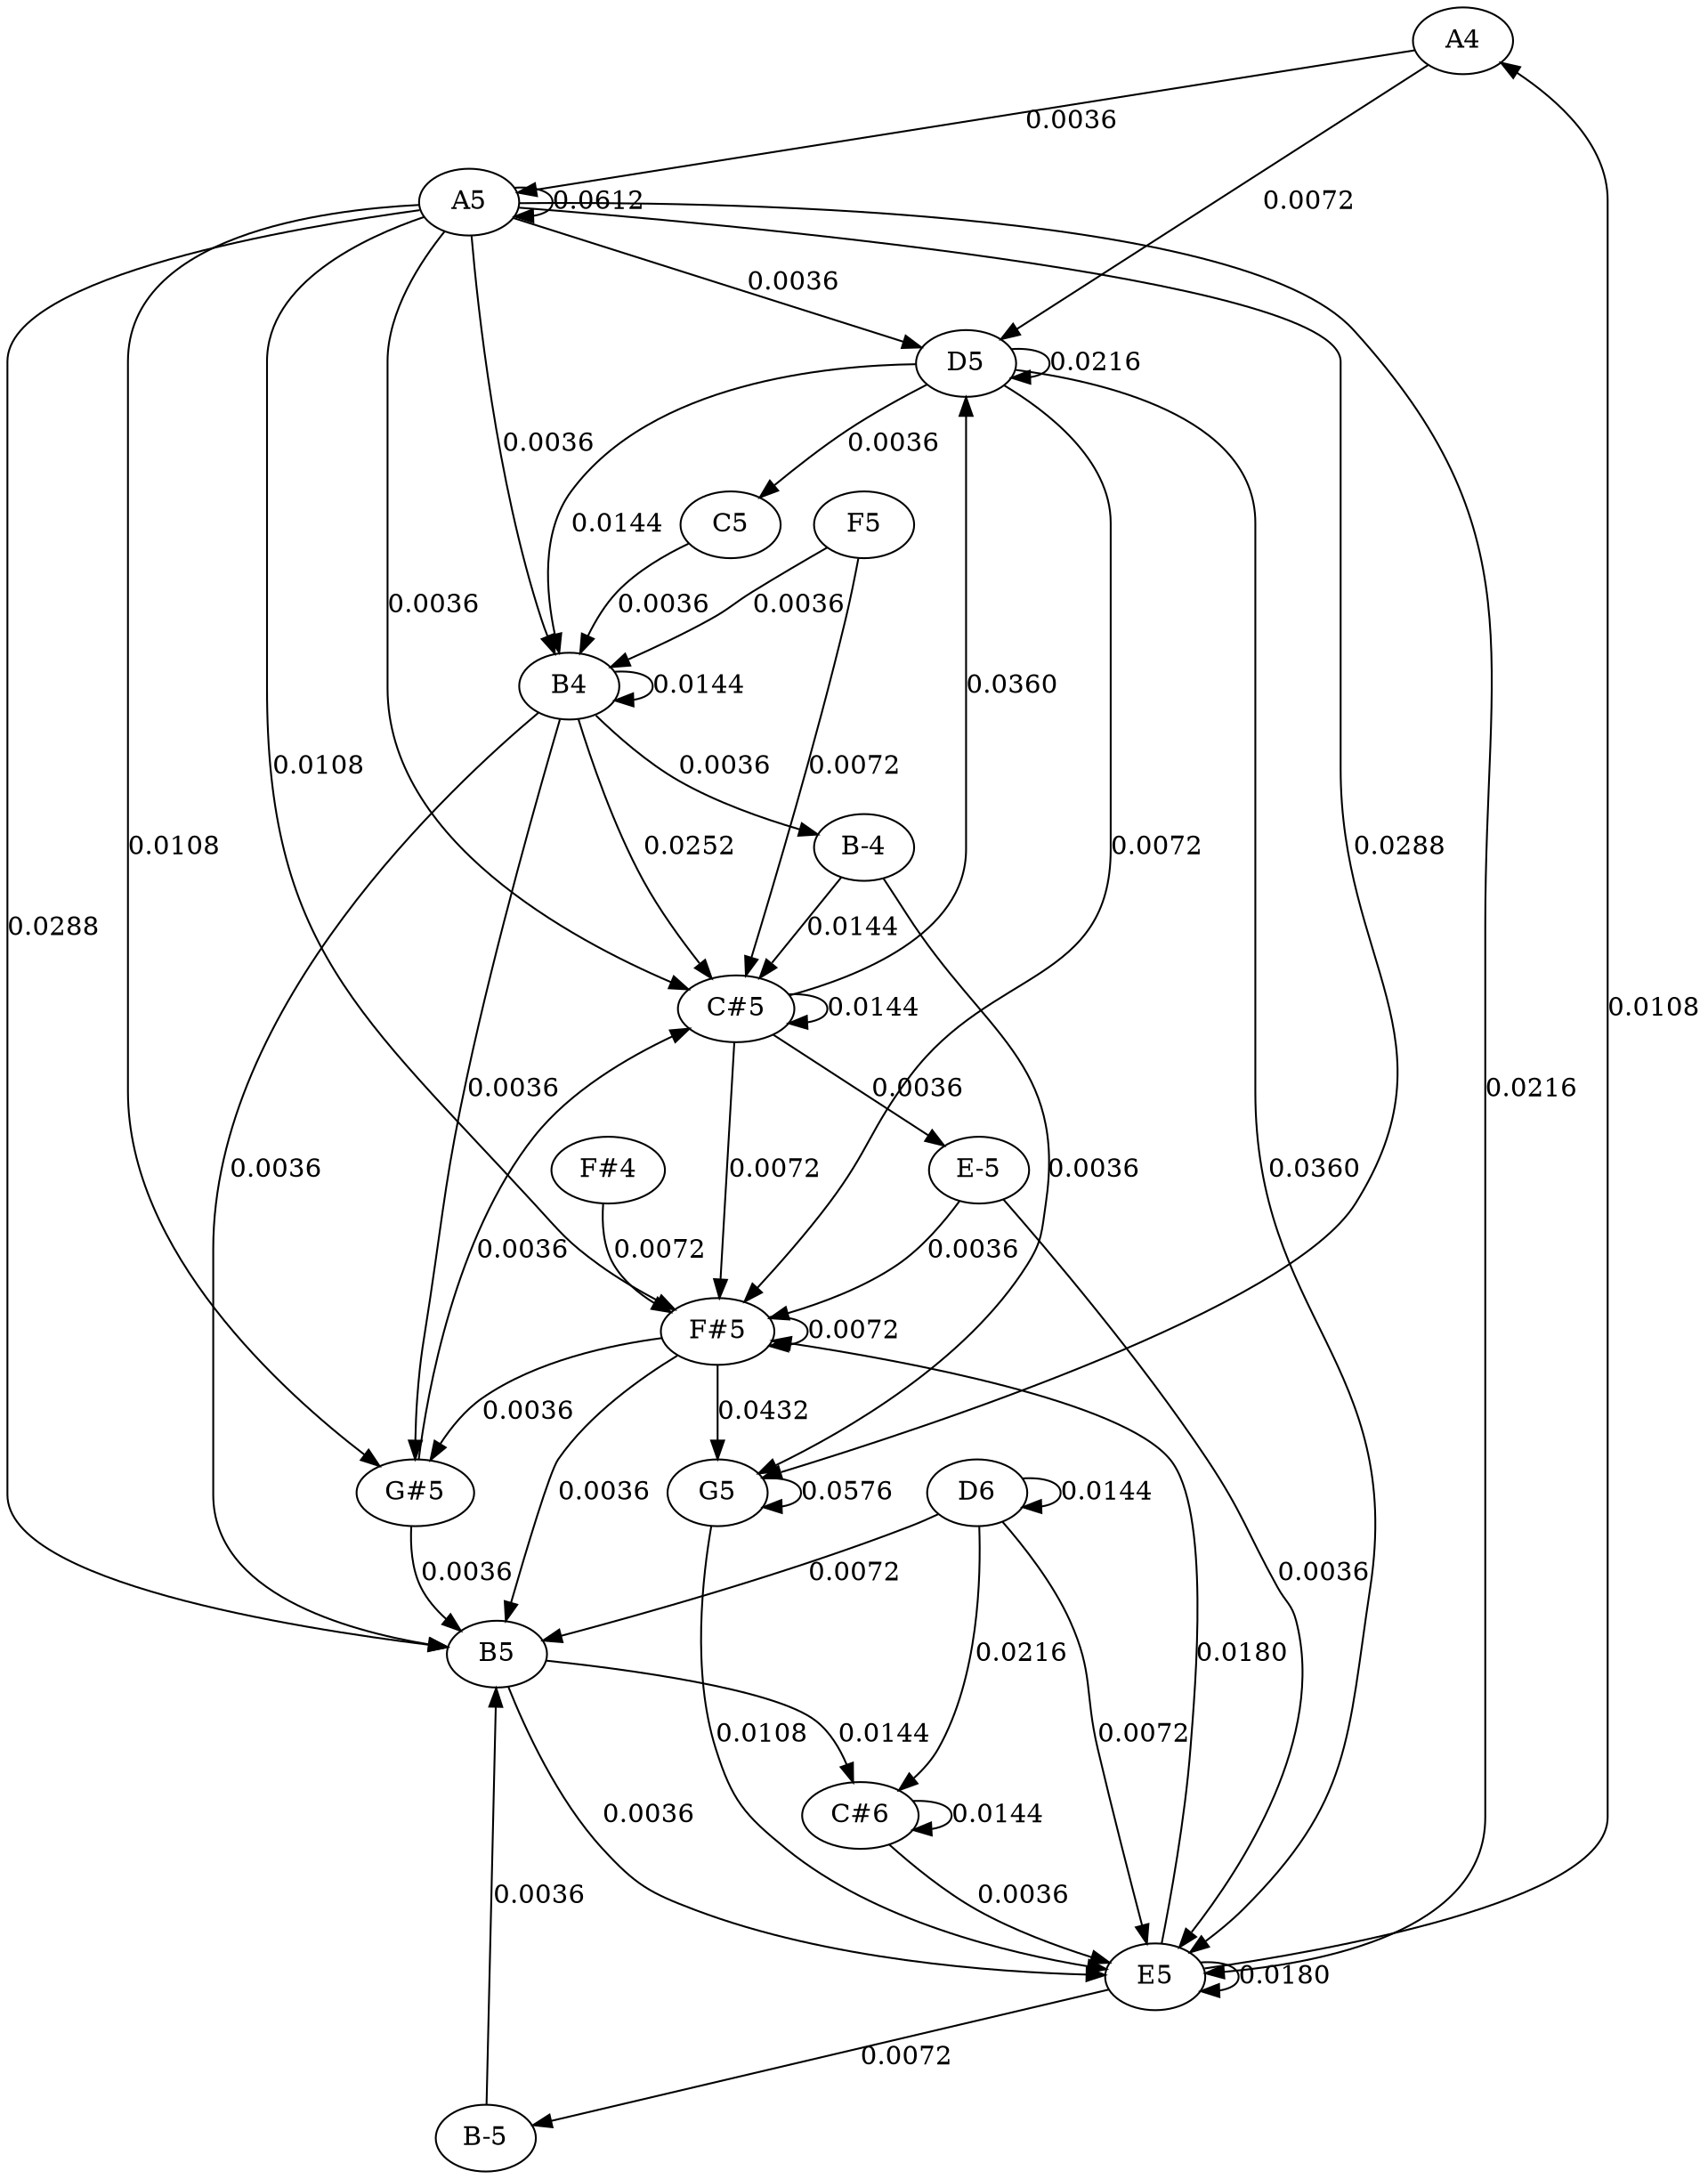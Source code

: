 strict graph {
	graph [bb="0,0,852.5,1206"];
	node [label="\N"];
	edge [arrowtype=normal,
		dir=forward
	];
	A4	 [height="0.5",
		pos="747,1188",
		width="0.75"];
	D5	 [height="0.5",
		pos="552,1008",
		width="0.75"];
	A4 -- D5	 [label="0.0072",
		lp="687.25,1098",
		pos="e,567.23,1022.9 731.7,1173 697.52,1141.8 614.85,1066.4 574.67,1029.7"];
	A5	 [height="0.5",
		pos="465,1098",
		width="0.75"];
	A4 -- A5	 [label="0.0036",
		lp="651.25,1143",
		pos="e,488.98,1106.5 722.96,1179.5 672.7,1163.8 556.41,1127.5 498.71,1109.5"];
	D5 -- D5	 [label="0.0216",
		lp="616.25,1008",
		pos="e,576.53,999.88 576.53,1016.1 587.51,1016.9 597,1014.2 597,1008 597,1003.8 592.72,1001.3 586.57,1000.2"];
	B4	 [height="0.5",
		pos="276,828",
		width="0.75"];
	D5 -- B4	 [label="0.0144",
		lp="300.25,918",
		pos="e,271.12,845.96 525.44,1004 463.32,996.48 311.46,974.4 280.5,936 262.59,913.78 264.54,879.74 268.97,856.04"];
	"F#5"	 [height="0.5",
		pos="411,468",
		width="0.75"];
	D5 -- "F#5"	 [label="0.0072",
		lp="529.25,738",
		pos="e,430.73,480.42 553.53,989.79 556.34,949.6 558.99,847.39 522,774 501.2,732.74 465.12,744.51 447,702 412.49,621.02 488.86,583.94 \
452,504 449,497.49 444.12,491.74 438.76,486.88"];
	E5	 [height="0.5",
		pos="551,108",
		width="0.75"];
	D5 -- E5	 [label="0.0360",
		lp="692.25,558",
		pos="e,576.09,114.76 568.97,993.86 575.74,987.85 583.08,980.23 588,972 617.89,922.01 612.07,903 624,846 658.65,680.51 675,638.08 675,\
469 675,469 675,469 675,197 675,153.08 622.64,129.08 585.96,117.66"];
	C5	 [height="0.5",
		pos="355,918",
		width="0.75"];
	D5 -- C5	 [label="0.0036",
		lp="490.25,963",
		pos="e,376.28,929.16 529.78,997.42 498.65,983.94 440.33,958.52 391,936 389.21,935.18 387.37,934.34 385.52,933.48"];
	A5 -- D5	 [label="0.0036",
		lp="536.25,1053",
		pos="e,537.61,1023.6 479.37,1082.5 493.22,1068.5 514.37,1047.1 530.28,1031"];
	A5 -- A5	 [label="0.0612",
		lp="529.25,1098",
		pos="e,489.53,1089.9 489.53,1106.1 500.51,1106.9 510,1104.2 510,1098 510,1093.8 505.72,1091.3 499.57,1090.2"];
	"C#5"	 [height="0.5",
		pos="528,648",
		width="0.75187"];
	A5 -- "C#5"	 [label="0.0036",
		lp="706.25,873",
		pos="e,548.82,659.64 490.9,1092.4 549.46,1081.3 687,1050.8 687,1009 687,1009 687,1009 687,872 687,776.08 646.4,754.17 581,684 574.26,\
676.77 565.75,670.32 557.53,664.98"];
	A5 -- B4	 [label="0.0036",
		lp="283.25,963",
		pos="e,268.77,845.72 440.46,1090.3 395.81,1076.5 302.31,1040.6 263.5,972 242.89,935.56 254.71,885.36 265.28,855.15"];
	A5 -- "F#5"	 [label="0.0108",
		lp="485.25,783",
		pos="e,395.39,482.89 465.98,1079.7 469.41,1016.2 479.7,797.46 460,774 433.76,742.76 399.2,784.49 370,756 349.78,736.27 356,722.25 356\
,694 356,694 356,694 356,557 356,531.3 373.08,506.91 388.2,490.36"];
	A5 -- E5	 [label="0.0216",
		lp="760.25,603",
		pos="e,578.22,109.53 491.98,1095.4 528.47,1092.6 595,1084.4 647,1062 672.15,1051.2 681.92,1048.9 697,1026 746.41,951.12 741,918.71 741\
,829 741,829 741,829 741,197 741,130.4 643.7,114.06 588.36,110.15"];
	"G#5"	 [height="0.5",
		pos="177,378",
		width="0.75927"];
	A5 -- "G#5"	 [label="0.0108",
		lp="73.25,738",
		pos="e,161.92,393.65 438.03,1097 346.6,1096.3 54,1087.8 54,1009 54,1009 54,1009 54,602 54,519.44 119.43,438.68 154.85,401.02"];
	G5	 [height="0.5",
		pos="256,378",
		width="0.75"];
	A5 -- G5	 [label="0.0288",
		lp="156.25,738",
		pos="e,255.24,396.03 438.07,1095.7 358.34,1091.2 129,1072.8 129,1009 129,1009 129,1009 129,782 129,656.87 203.8,642.64 237,522 247.84\
,482.6 252.58,435.34 254.59,406.24"];
	B5	 [height="0.5",
		pos="252,288",
		width="0.75"];
	A5 -- B5	 [label="0.0288",
		lp="19.25,693",
		pos="e,225.51,292.5 438,1096.3 361.64,1094 145.43,1085.6 79,1062 39.149,1047.9 0,1051.3 0,1009 0,1009 0,1009 0,377 0,331.93 145.49,304.55\
 215.37,293.99"];
	"C#5" -- D5	 [label="0.0360",
		lp="601.25,828",
		pos="e,561,991.01 543.33,662.95 559.29,679.08 582,707.24 582,737 582,919 582,919 582,919 582,940.99 573.5,964.5 565.55,981.69"];
	"C#5" -- "C#5"	 [label="0.0144",
		lp="592.25,648",
		pos="e,552.53,639.88 552.53,656.12 563.51,656.89 573,654.19 573,648 573,643.84 568.72,641.26 562.57,640.24"];
	"C#5" -- "F#5"	 [label="0.0072",
		lp="535.25,558",
		pos="e,435.39,476.11 526.45,629.98 522.99,600.91 512.19,541.25 480,504 470.69,493.23 457.27,485.38 444.72,479.87"];
	"E-5"	 [height="0.5",
		pos="596,558",
		width="0.75"];
	"C#5" -- "E-5"	 [label="0.0036",
		lp="588.25,603",
		pos="e,584.06,574.45 539.84,631.67 550.31,618.13 565.74,598.16 577.78,582.58"];
	B4 -- "C#5"	 [label="0.0252",
		lp="436.25,738",
		pos="e,515.18,664.42 294.24,814.63 303.8,808.05 315.64,799.73 326,792 367.18,761.25 371.22,744.32 416.5,720 439.35,707.73 449.7,715.24\
 472,702 485.39,694.05 498.18,682.38 508.14,672.01"];
	B4 -- B4	 [label="0.0144",
		lp="340.25,828",
		pos="e,300.53,819.88 300.53,836.12 311.51,836.89 321,834.19 321,828 321,823.84 316.72,821.26 310.57,820.24"];
	B4 -- "G#5"	 [label="0.0036",
		lp="236.25,603",
		pos="e,177.42,396.23 270.11,810.19 265.21,795.88 258.21,774.72 253,756 219.98,637.28 215.23,606.61 190,486 185,462.11 182.92,456.23 180\
,432 179,423.73 178.34,414.69 177.89,406.46"];
	B4 -- B5	 [label="0.0036",
		lp="134.25,558",
		pos="e,230.14,299.05 262.49,812.32 229.82,775.77 146.86,676.36 114.5,576 84.837,484 72.211,428.91 140,360 163.66,335.95 196.93,316.17\
 221.06,303.65"];
	"B-4"	 [height="0.5",
		pos="289,738",
		width="0.75"];
	B4 -- "B-4"	 [label="0.0036",
		lp="303.25,783",
		pos="e,286.46,756.22 278.51,810.03 280.33,797.69 282.84,780.73 284.94,766.47"];
	"F#5" -- "F#5"	 [label="0.0072",
		lp="475.25,468",
		pos="e,435.53,459.88 435.53,476.12 446.51,476.89 456,474.19 456,468 456,463.84 451.72,461.26 445.57,460.24"];
	"F#5" -- "G#5"	 [label="0.0036",
		lp="279.25,423",
		pos="e,194.04,392.45 384.69,463.72 353.79,459.24 301.41,449.67 259.5,432 238.99,423.35 217.9,409.71 202.18,398.43"];
	"F#5" -- G5	 [label="0.0432",
		lp="343.25,423",
		pos="e,272.81,392.39 387.13,459.52 369.04,453.37 343.91,443.77 323.5,432 321.12,430.63 299.1,413.26 280.84,398.77"];
	"F#5" -- B5	 [label="0.0036",
		lp="393.25,378",
		pos="e,271.85,300.36 403.83,450.44 393.64,428.2 373.39,388.19 348,360 328.3,338.13 300.92,318.68 280.44,305.69"];
	E5 -- A4	 [label="0.0108",
		lp="833.25,648",
		pos="e,765.31,1174.4 577.67,112.15 644.53,120.78 814,147.53 814,197 814,1099 814,1099 814,1099 814,1127.2 791.91,1152.1 773.1,1168.1"];
	E5 -- "F#5"	 [label="0.0180",
		lp="602.25,288",
		pos="e,436.7,461.89 556.91,125.75 572.46,173.06 609.43,309.8 551,396 526.89,431.57 479.36,450.26 446.41,459.37"];
	E5 -- E5	 [label="0.0180",
		lp="615.25,108",
		pos="e,575.53,99.879 575.53,116.12 586.51,116.89 596,114.19 596,108 596,103.84 591.72,101.26 585.57,100.24"];
	"B-5"	 [height="0.5",
		pos="314,18",
		width="0.75"];
	E5 -- "B-5"	 [label="0.0072",
		lp="473.25,63",
		pos="e,337.25,27.633 527.84,98.402 485.46,82.663 395.29,49.182 346.68,31.133"];
	"G#5" -- "C#5"	 [label="0.0036",
		lp="243.25,513",
		pos="e,500.91,646.87 179.81,396.17 186.99,434.47 209.67,527.33 267,576 331.91,631.11 435.8,643.77 490.89,646.47"];
	"G#5" -- B5	 [label="0.0036",
		lp="241.25,333",
		pos="e,239.09,304.15 190.06,361.67 201.79,347.92 219.15,327.54 232.51,311.86"];
	G5 -- E5	 [label="0.0108",
		lp="356.25,243",
		pos="e,525.17,113.56 264.58,360.61 286.81,318.55 346.7,208.13 377,180 416.23,143.58 476.65,124.68 514.98,115.8"];
	G5 -- G5	 [label="0.0576",
		lp="320.25,378",
		pos="e,280.53,369.88 280.53,386.12 291.51,386.89 301,384.19 301,378 301,373.84 296.72,371.26 290.57,370.24"];
	B5 -- E5	 [label="0.0036",
		lp="311.25,198",
		pos="e,523.88,108.36 255.14,269.92 262.15,237.51 282.56,168.2 332,144 390.91,115.17 468.39,109.21 513.64,108.45"];
	"C#6"	 [height="0.5",
		pos="413,198",
		width="0.75187"];
	B5 -- "C#6"	 [label="0.0144",
		lp="420.25,243",
		pos="e,408.42,215.95 279.04,286.3 308.36,284.22 355.09,276.87 386,252 394.42,245.23 400.47,235.13 404.68,225.57"];
	C5 -- B4	 [label="0.0036",
		lp="325.25,873",
		pos="e,282.84,845.51 335.08,905.82 325.34,899.68 313.94,891.4 305.5,882 298.29,873.97 292.13,863.89 287.33,854.67"];
	"B-4" -- "C#5"	 [label="0.0144",
		lp="449.25,693",
		pos="e,504.91,657.5 312.35,728.4 355.21,712.62 446.5,679.01 495.43,660.99"];
	"B-4" -- G5	 [label="0.0036",
		lp="308.25,558",
		pos="e,265.9,394.87 289,719.8 289,702.06 289,673.6 289,649 289,649 289,649 289,467 289,444.56 279.48,420.83 270.66,403.68"];
	"C#6" -- E5	 [label="0.0036",
		lp="491.25,153",
		pos="e,527.38,117.1 426.82,182.08 438.05,170.6 454.71,154.89 471.5,144 485.79,134.73 502.94,126.83 517.65,120.89"];
	"C#6" -- "C#6"	 [label="0.0144",
		lp="477.25,198",
		pos="e,437.53,189.88 437.53,206.12 448.51,206.89 458,204.19 458,198 458,193.84 453.72,191.26 447.57,190.24"];
	"E-5" -- "F#5"	 [label="0.0036",
		lp="574.25,513",
		pos="e,436.66,474.08 580.68,542.84 567.17,531.02 546.5,514.46 526,504 500.74,491.11 469.89,482.04 446.51,476.37"];
	"E-5" -- E5	 [label="0.0036",
		lp="641.25,333",
		pos="e,564.75,123.87 598.46,540.01 604.19,499.57 618.26,394.41 623,306 623.86,290.02 625.68,285.77 623,270 613.08,211.52 607.72,195.9\
 579,144 576.73,139.91 573.99,135.8 571.11,131.92"];
	"B-5" -- B5	 [label="0.0036",
		lp="286.25,153",
		pos="e,253.12,269.8 306.19,35.562 295.44,59.106 276.31,103.86 266.5,144 256.94,183.12 259.85,193.91 256,234 255.2,242.3 254.47,251.35\
 253.86,259.58"];
	D6	 [height="0.5",
		pos="459,378",
		width="0.75"];
	D6 -- E5	 [label="0.0072",
		lp="542.25,243",
		pos="e,547.46,125.97 470.36,361.38 480.01,347.46 493.59,326.22 502,306 514.81,275.21 535.46,182.27 545.36,135.91"];
	D6 -- B5	 [label="0.0072",
		lp="395.25,333",
		pos="e,274.21,298.33 436.61,367.39 411.79,356.75 370.56,339.1 335,324 318.11,316.83 299.28,308.88 283.82,302.38"];
	D6 -- "C#6"	 [label="0.0216",
		lp="479.25,288",
		pos="e,428.35,212.95 460.24,359.88 461.57,332.19 461.42,276.38 443,234 440.99,229.38 438.16,224.92 435.03,220.81"];
	D6 -- D6	 [label="0.0144",
		lp="523.25,378",
		pos="e,483.53,369.88 483.53,386.12 494.51,386.89 504,384.19 504,378 504,373.84 499.72,371.26 493.57,370.24"];
	"F#4"	 [height="0.5",
		pos="411,558",
		width="0.75"];
	"F#4" -- "F#5"	 [label="0.0072",
		lp="430.25,513",
		pos="e,411,486.05 411,539.61 411,527.24 411,510.37 411,496.22"];
	F5	 [height="0.5",
		pos="427,918",
		width="0.75"];
	F5 -- "C#5"	 [label="0.0072",
		lp="441.25,783",
		pos="e,532.21,665.9 419.89,900.16 408.77,870.84 391.46,810.09 421.5,774 449.69,740.13 489.42,788.66 519,756 538.41,734.58 537.61,699.85\
 533.96,675.8"];
	F5 -- B4	 [label="0.0036",
		lp="387.25,873",
		pos="e,297.68,838.93 406.79,905.93 395.1,899.32 380.22,890.57 367.5,882 356.59,874.65 355.12,871.04 344,864 332.23,856.55 318.68,849.32\
 306.79,843.39"];
}
